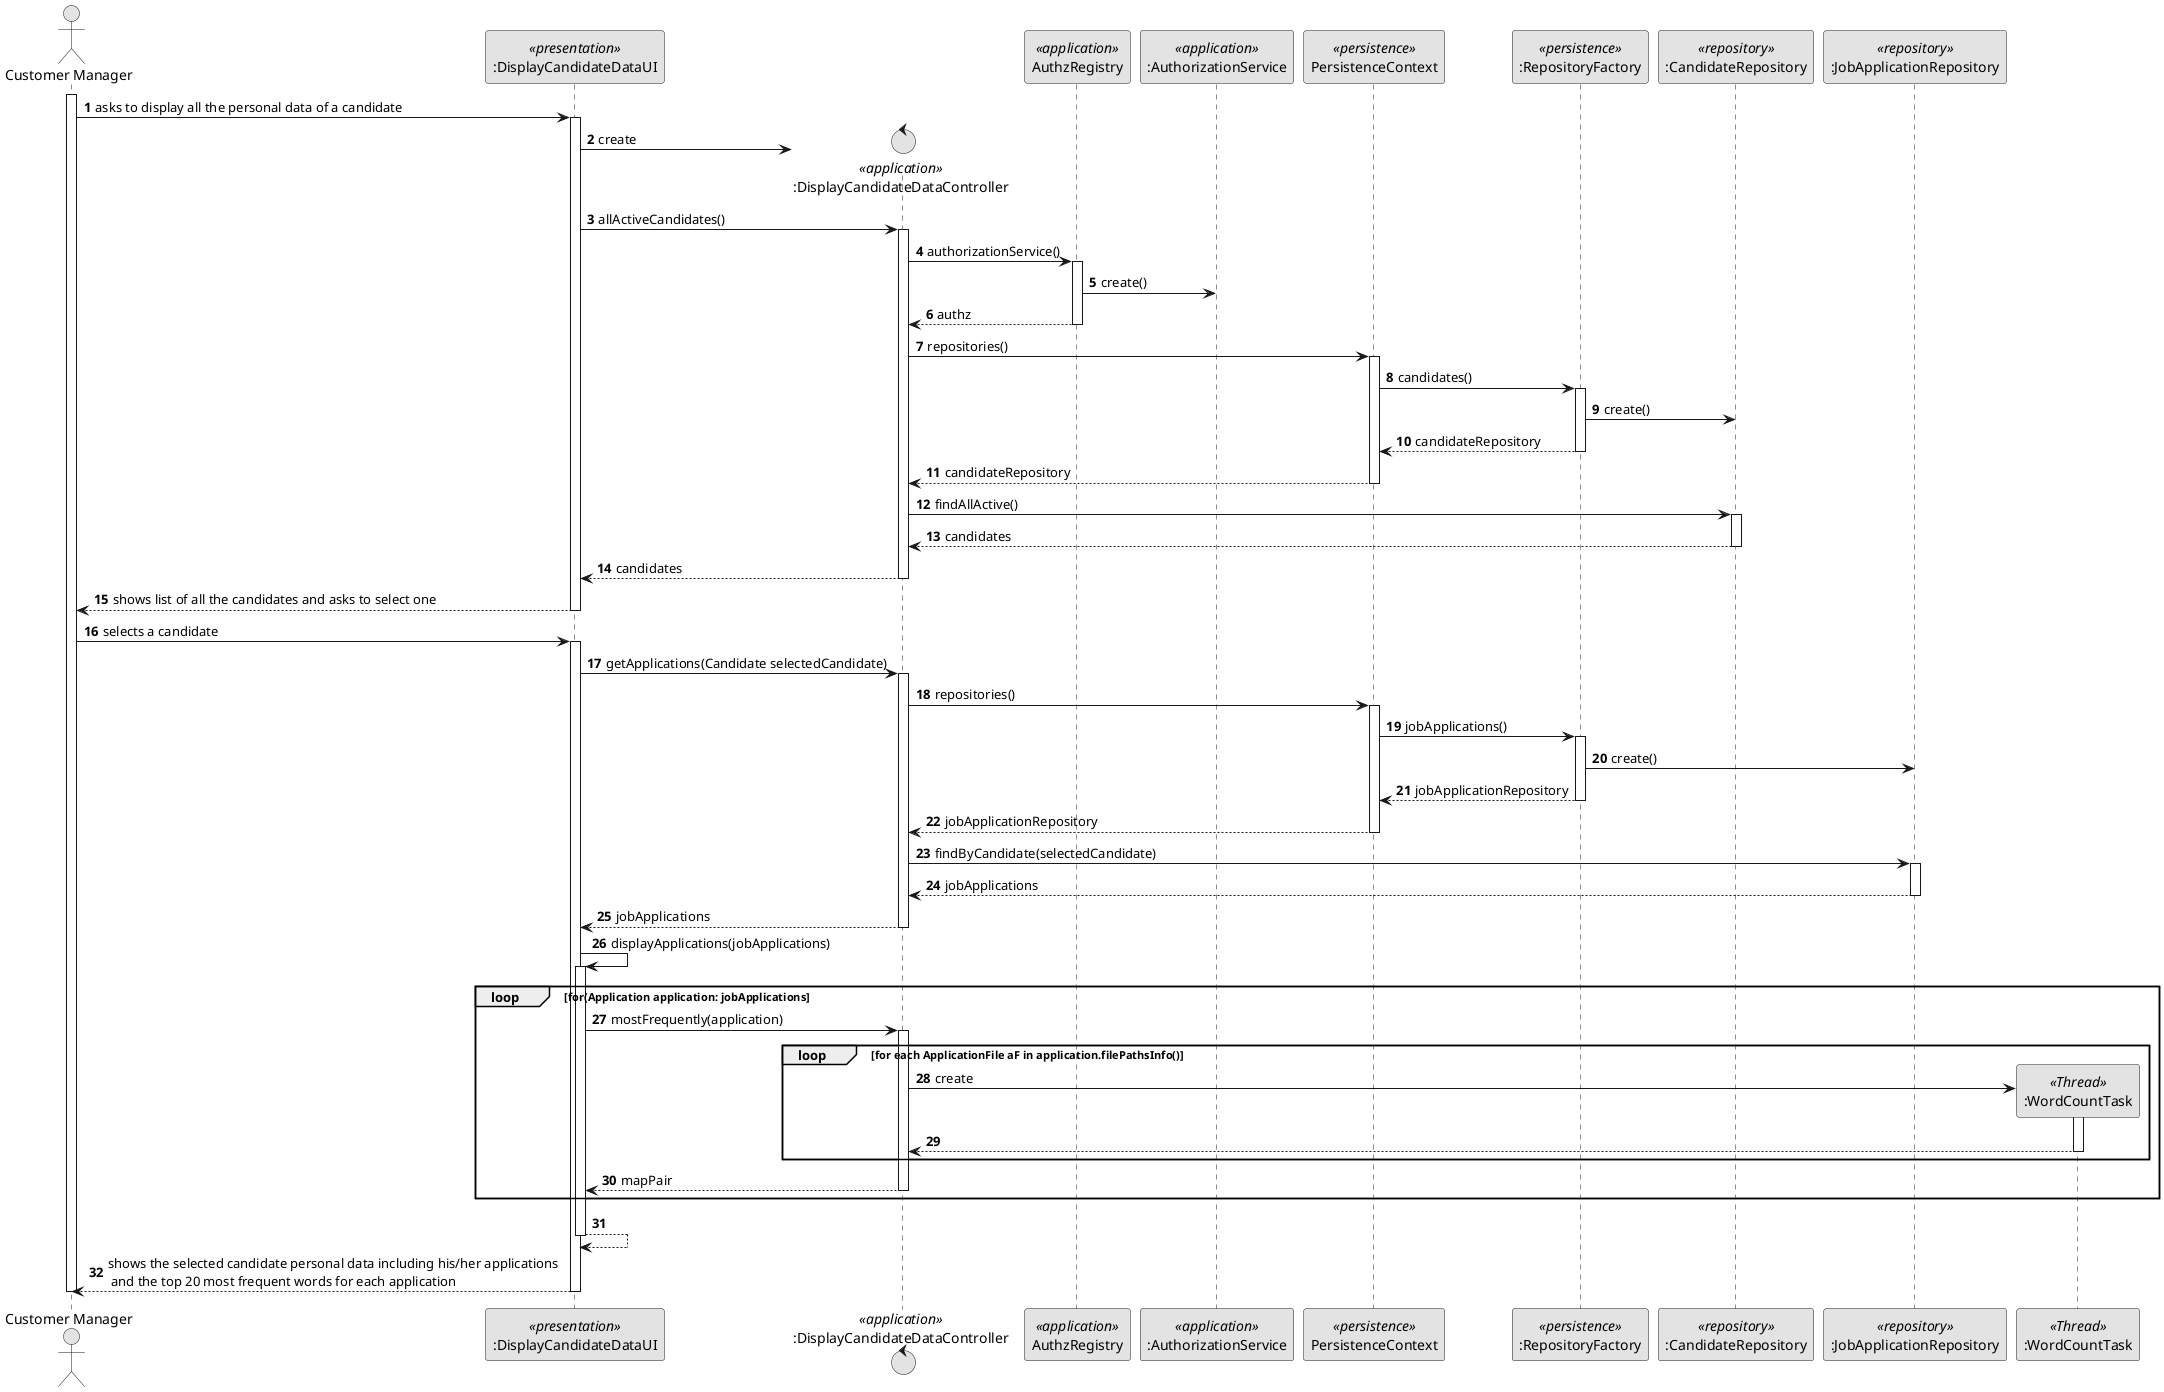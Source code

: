 @startuml
skinparam monochrome true
skinparam packageStyle rectangle
skinparam shadowing false

autonumber

'hide footbox
actor "Customer Manager" as CM
participant ":DisplayCandidateDataUI" as UI <<presentation>>
control ":DisplayCandidateDataController" as CTRL <<application>>
participant "AuthzRegistry" as AR <<application>>
participant ":AuthorizationService" as AUTHS <<application>>
participant "PersistenceContext" as PC <<persistence>>
participant ":RepositoryFactory" as RF <<persistence>>
participant ":CandidateRepository" as CR <<repository>>
participant ":JobApplicationRepository" as ApplicationRepo <<repository>>
participant ":WordCountTask" as WCT <<Thread>>

activate CM

    CM -> UI : asks to display all the personal data of a candidate

    activate UI

       UI -> CTRL** : create


               UI -> CTRL : allActiveCandidates()
               activate CTRL
               CTRL->AR : authorizationService()
                          activate AR
                          AR->AUTHS : create()


                          AR-->CTRL : authz
                          deactivate AR

       CTRL->PC:repositories()
                       activate PC
                       PC->RF : candidates()


                       activate RF
                       RF->CR:create()


                       RF --> PC : candidateRepository
                       deactivate RF
                       PC-->CTRL : candidateRepository
                       deactivate PC
           CTRL -> CR : findAllActive()
           activate CR

           CR --> CTRL :candidates
           deactivate CR

                   CTRL --> UI : candidates
               deactivate CTRL




               UI --> CM : shows list of all the candidates and asks to select one

    deactivate UI

    CM -> UI : selects a candidate
    activate UI
        UI -> CTRL : getApplications(Candidate selectedCandidate)
        activate CTRL
        CTRL->PC:repositories()
                               activate PC
                               PC->RF : jobApplications()


                               activate RF
                               RF->ApplicationRepo:create()


                               RF --> PC : jobApplicationRepository
                               deactivate RF
                               PC-->CTRL : jobApplicationRepository
                               deactivate PC
            CTRL -> ApplicationRepo : findByCandidate(selectedCandidate)
            activate ApplicationRepo

            ApplicationRepo --> CTRL :jobApplications
            deactivate ApplicationRepo
            CTRL --> UI : jobApplications
            deactivate CTRL
            UI -> UI : displayApplications(jobApplications)
            activate UI
            loop for(Application application: jobApplications
            UI -> CTRL: mostFrequently(application)
            activate CTRL
            loop for each ApplicationFile aF in application.filePathsInfo()
            CTRL -> WCT**:create
'            //Threads
            activate WCT
            WCT-->CTRL
            deactivate WCT

            end
            CTRL --> UI: mapPair
            deactivate CTRL
            end
            UI --> UI
            deactivate UI
        UI --> CM : shows the selected candidate personal data including his/her applications\n and the top 20 most frequent words for each application

    deactivate UI



    deactivate UI
deactivate CM

@enduml